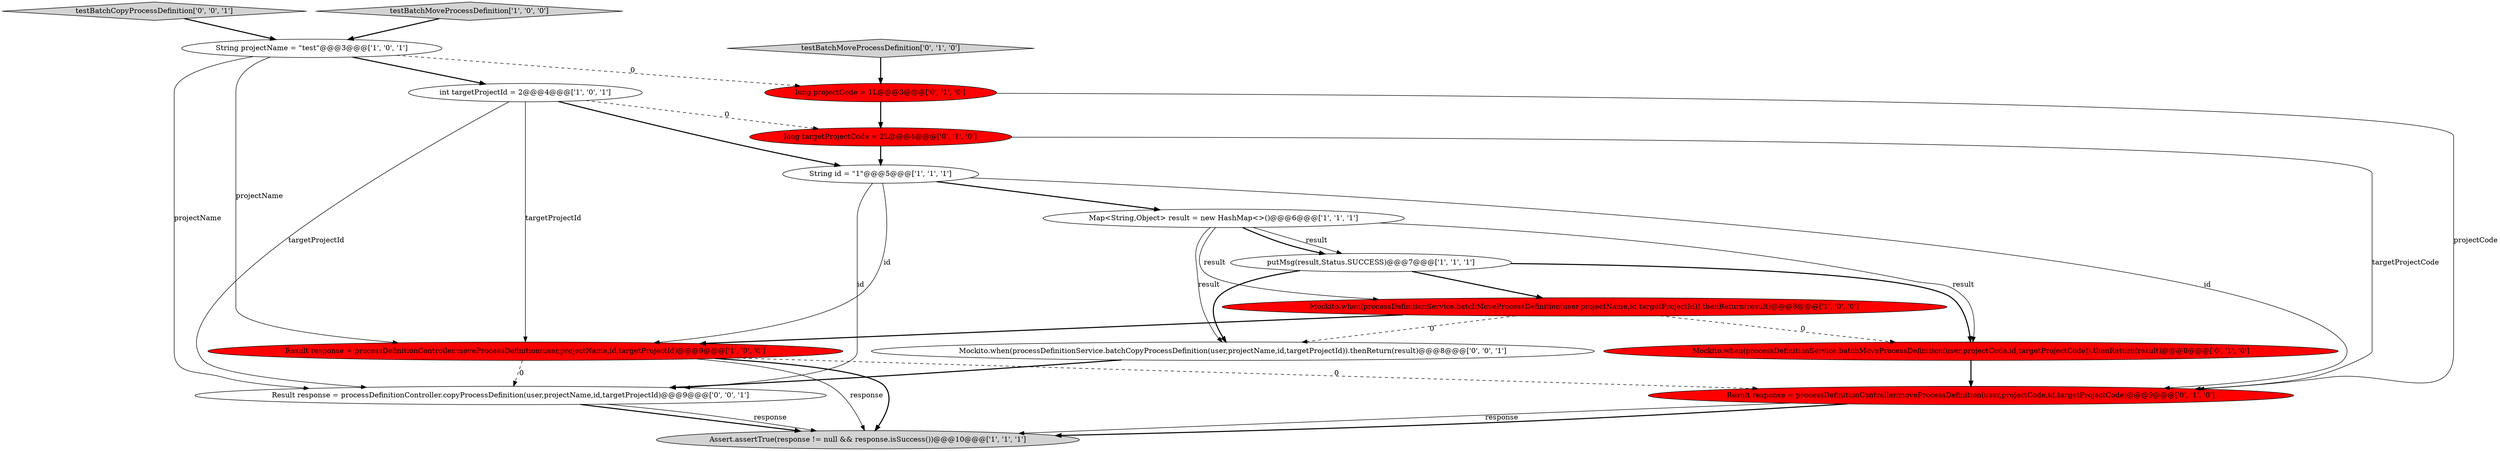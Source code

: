 digraph {
16 [style = filled, label = "Result response = processDefinitionController.copyProcessDefinition(user,projectName,id,targetProjectId)@@@9@@@['0', '0', '1']", fillcolor = white, shape = ellipse image = "AAA0AAABBB3BBB"];
2 [style = filled, label = "int targetProjectId = 2@@@4@@@['1', '0', '1']", fillcolor = white, shape = ellipse image = "AAA0AAABBB1BBB"];
12 [style = filled, label = "long projectCode = 1L@@@3@@@['0', '1', '0']", fillcolor = red, shape = ellipse image = "AAA1AAABBB2BBB"];
7 [style = filled, label = "Assert.assertTrue(response != null && response.isSuccess())@@@10@@@['1', '1', '1']", fillcolor = lightgray, shape = ellipse image = "AAA0AAABBB1BBB"];
0 [style = filled, label = "putMsg(result,Status.SUCCESS)@@@7@@@['1', '1', '1']", fillcolor = white, shape = ellipse image = "AAA0AAABBB1BBB"];
8 [style = filled, label = "Result response = processDefinitionController.moveProcessDefinition(user,projectName,id,targetProjectId)@@@9@@@['1', '0', '0']", fillcolor = red, shape = ellipse image = "AAA1AAABBB1BBB"];
13 [style = filled, label = "testBatchMoveProcessDefinition['0', '1', '0']", fillcolor = lightgray, shape = diamond image = "AAA0AAABBB2BBB"];
9 [style = filled, label = "Result response = processDefinitionController.moveProcessDefinition(user,projectCode,id,targetProjectCode)@@@9@@@['0', '1', '0']", fillcolor = red, shape = ellipse image = "AAA1AAABBB2BBB"];
4 [style = filled, label = "String projectName = \"test\"@@@3@@@['1', '0', '1']", fillcolor = white, shape = ellipse image = "AAA0AAABBB1BBB"];
10 [style = filled, label = "long targetProjectCode = 2L@@@4@@@['0', '1', '0']", fillcolor = red, shape = ellipse image = "AAA1AAABBB2BBB"];
15 [style = filled, label = "testBatchCopyProcessDefinition['0', '0', '1']", fillcolor = lightgray, shape = diamond image = "AAA0AAABBB3BBB"];
11 [style = filled, label = "Mockito.when(processDefinitionService.batchMoveProcessDefinition(user,projectCode,id,targetProjectCode)).thenReturn(result)@@@8@@@['0', '1', '0']", fillcolor = red, shape = ellipse image = "AAA1AAABBB2BBB"];
14 [style = filled, label = "Mockito.when(processDefinitionService.batchCopyProcessDefinition(user,projectName,id,targetProjectId)).thenReturn(result)@@@8@@@['0', '0', '1']", fillcolor = white, shape = ellipse image = "AAA0AAABBB3BBB"];
3 [style = filled, label = "Mockito.when(processDefinitionService.batchMoveProcessDefinition(user,projectName,id,targetProjectId)).thenReturn(result)@@@8@@@['1', '0', '0']", fillcolor = red, shape = ellipse image = "AAA1AAABBB1BBB"];
5 [style = filled, label = "String id = \"1\"@@@5@@@['1', '1', '1']", fillcolor = white, shape = ellipse image = "AAA0AAABBB1BBB"];
1 [style = filled, label = "Map<String,Object> result = new HashMap<>()@@@6@@@['1', '1', '1']", fillcolor = white, shape = ellipse image = "AAA0AAABBB1BBB"];
6 [style = filled, label = "testBatchMoveProcessDefinition['1', '0', '0']", fillcolor = lightgray, shape = diamond image = "AAA0AAABBB1BBB"];
4->16 [style = solid, label="projectName"];
0->3 [style = bold, label=""];
14->16 [style = bold, label=""];
5->16 [style = solid, label="id"];
8->16 [style = dashed, label="0"];
5->9 [style = solid, label="id"];
8->7 [style = solid, label="response"];
5->8 [style = solid, label="id"];
9->7 [style = solid, label="response"];
1->3 [style = solid, label="result"];
16->7 [style = bold, label=""];
1->14 [style = solid, label="result"];
0->11 [style = bold, label=""];
1->0 [style = solid, label="result"];
1->0 [style = bold, label=""];
4->2 [style = bold, label=""];
9->7 [style = bold, label=""];
11->9 [style = bold, label=""];
10->9 [style = solid, label="targetProjectCode"];
16->7 [style = solid, label="response"];
8->7 [style = bold, label=""];
4->12 [style = dashed, label="0"];
2->10 [style = dashed, label="0"];
8->9 [style = dashed, label="0"];
5->1 [style = bold, label=""];
6->4 [style = bold, label=""];
0->14 [style = bold, label=""];
12->10 [style = bold, label=""];
13->12 [style = bold, label=""];
10->5 [style = bold, label=""];
12->9 [style = solid, label="projectCode"];
2->8 [style = solid, label="targetProjectId"];
3->8 [style = bold, label=""];
1->11 [style = solid, label="result"];
4->8 [style = solid, label="projectName"];
15->4 [style = bold, label=""];
2->16 [style = solid, label="targetProjectId"];
3->14 [style = dashed, label="0"];
3->11 [style = dashed, label="0"];
2->5 [style = bold, label=""];
}
